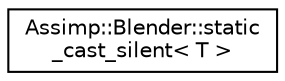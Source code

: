 digraph "Graphical Class Hierarchy"
{
  edge [fontname="Helvetica",fontsize="10",labelfontname="Helvetica",labelfontsize="10"];
  node [fontname="Helvetica",fontsize="10",shape=record];
  rankdir="LR";
  Node1 [label="Assimp::Blender::static\l_cast_silent\< T \>",height=0.2,width=0.4,color="black", fillcolor="white", style="filled",URL="$struct_assimp_1_1_blender_1_1static__cast__silent.html"];
}
